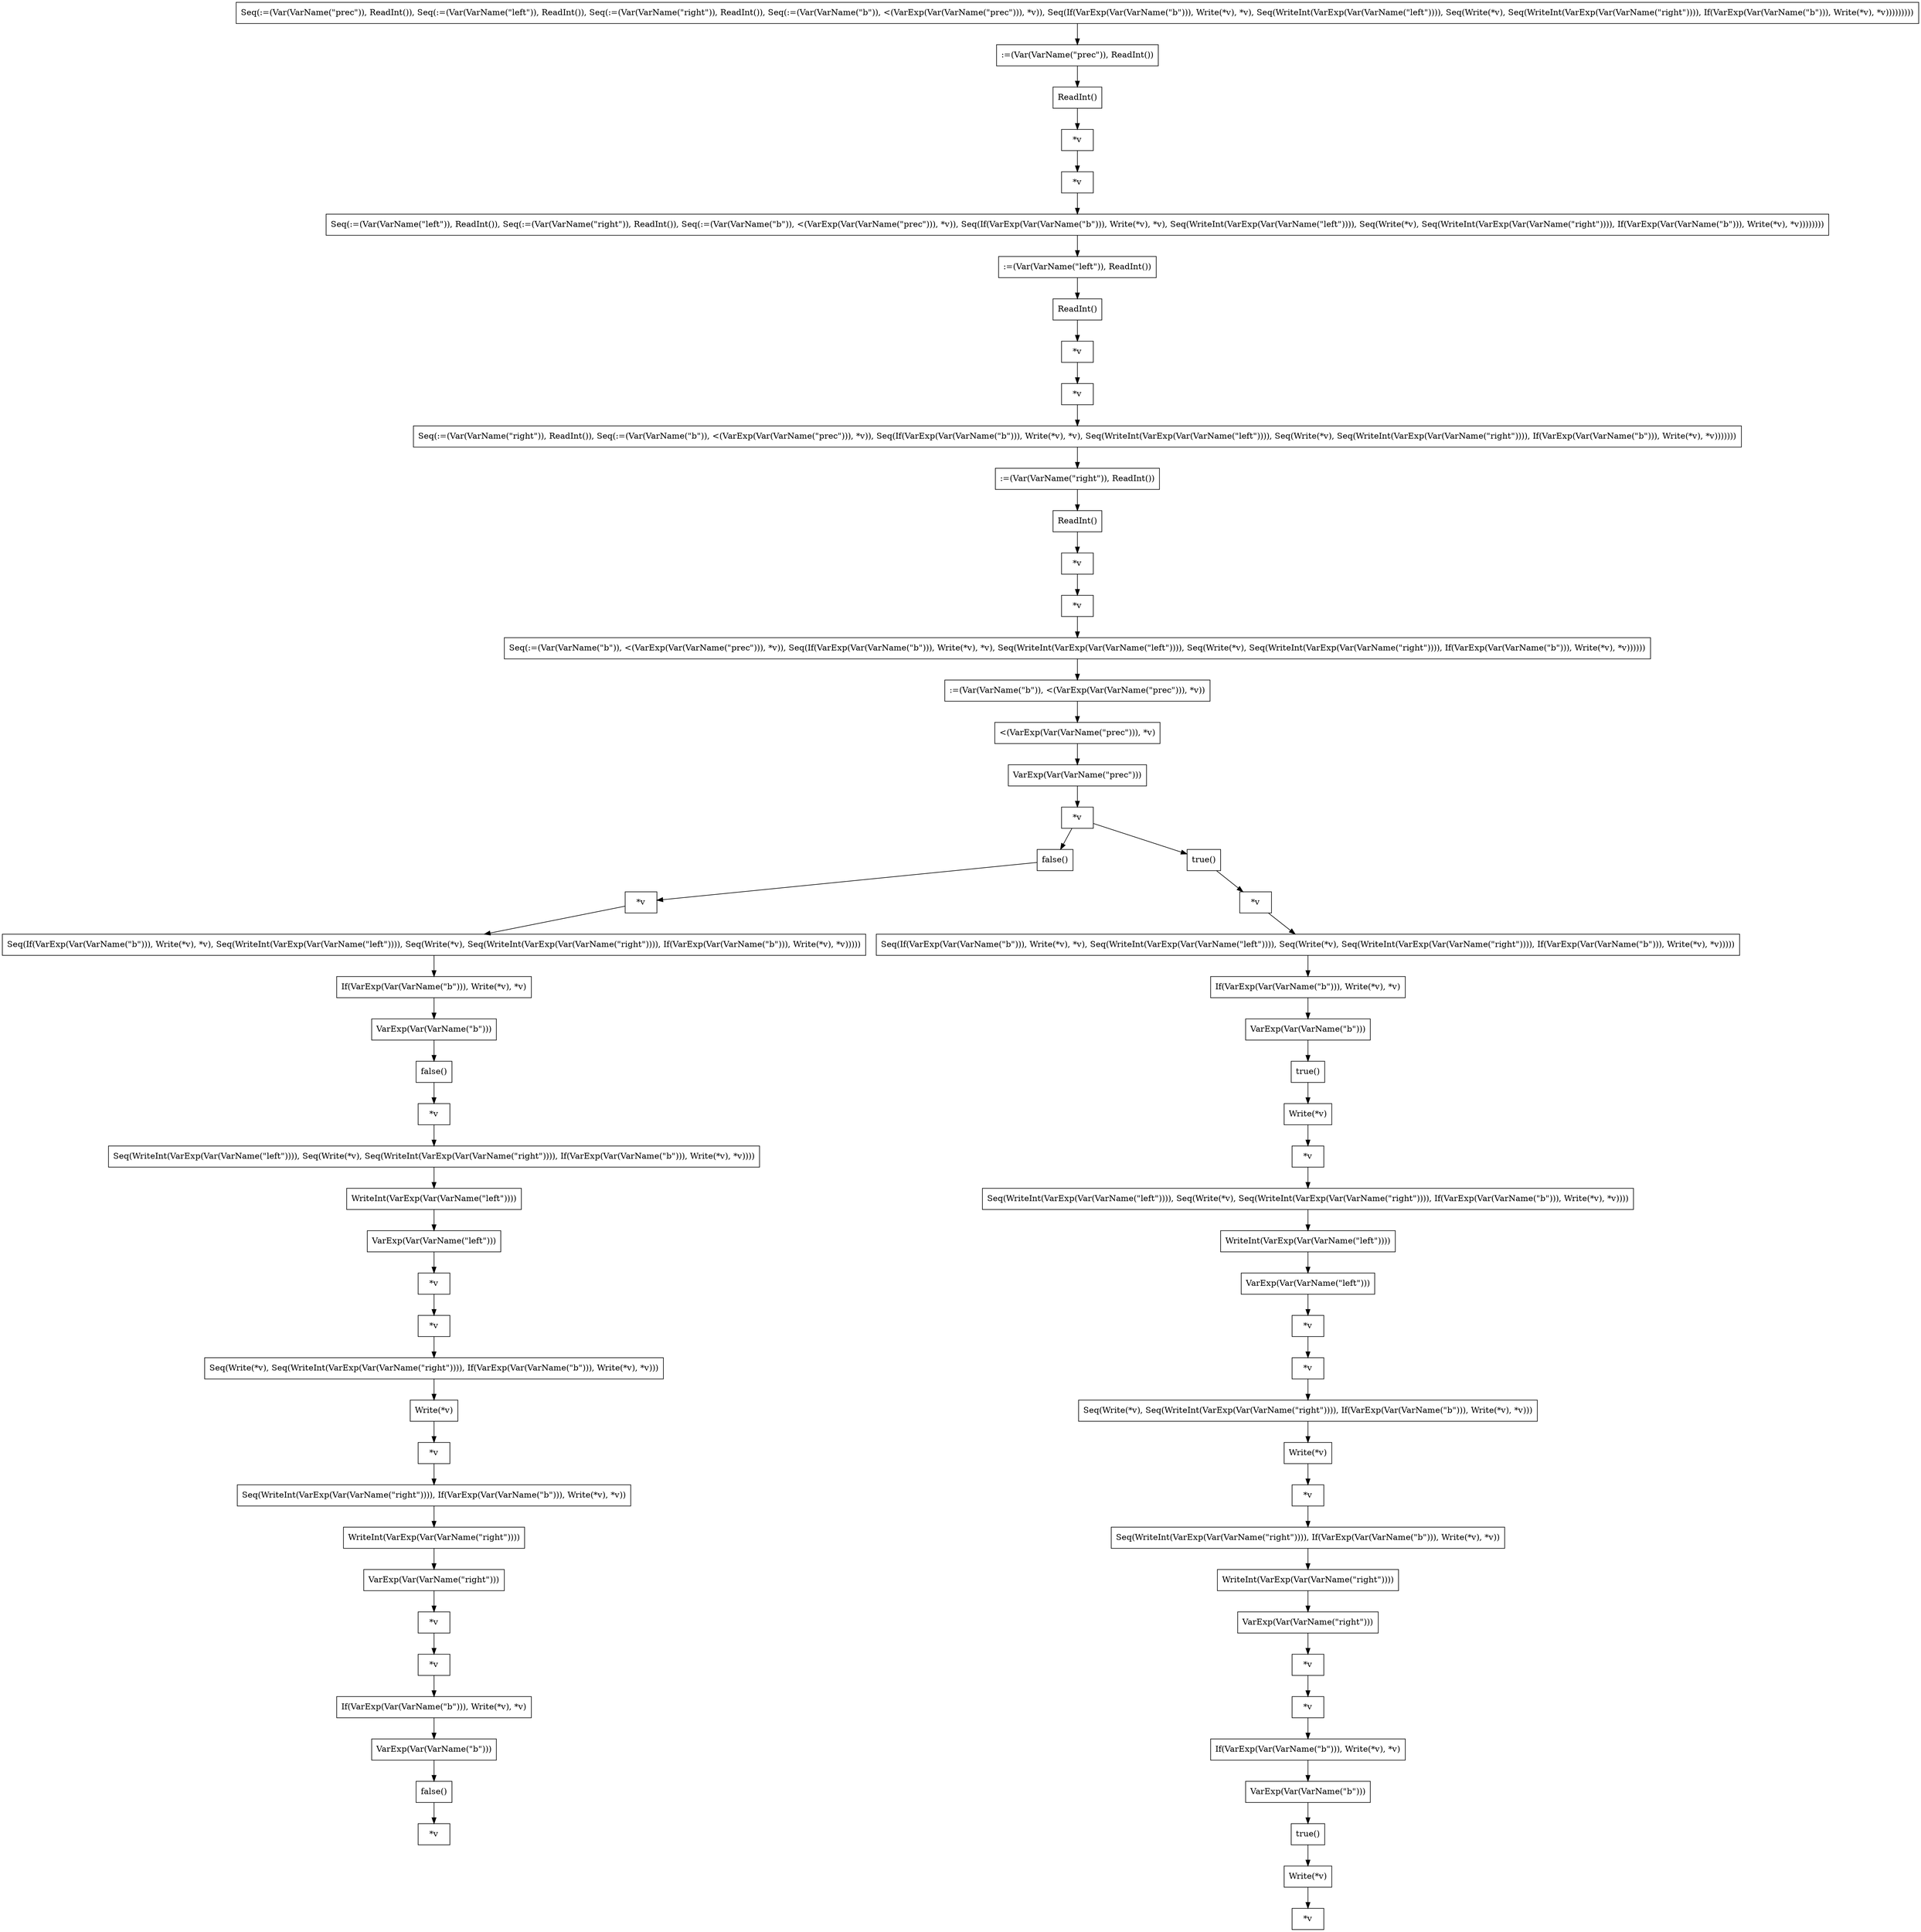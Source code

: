 digraph {
    0 [label="*v",shape=box];
    1 [label="*v",shape=box];
    2 [label="*v",shape=box];
    3 [label="*v",shape=box];
    4 [label="VarExp(Var(VarName(\"right\")))"
      ,shape=box];
    5 [label="VarExp(Var(VarName(\"right\")))"
      ,shape=box];
    6 [label="*v",shape=box];
    7 [label="*v",shape=box];
    8 [label="Seq(:=(Var(VarName(\"right\")), ReadInt()), Seq(:=(Var(VarName(\"b\")), <(VarExp(Var(VarName(\"prec\"))), *v)), Seq(If(VarExp(Var(VarName(\"b\"))), Write(*v), *v), Seq(WriteInt(VarExp(Var(VarName(\"left\")))), Seq(Write(*v), Seq(WriteInt(VarExp(Var(VarName(\"right\")))), If(VarExp(Var(VarName(\"b\"))), Write(*v), *v)))))))"
      ,shape=box];
    9 [label="false()",shape=box];
    10 [label="*v",shape=box];
    11 [label="VarExp(Var(VarName(\"prec\")))"
       ,shape=box];
    12 [label=":=(Var(VarName(\"b\")), <(VarExp(Var(VarName(\"prec\"))), *v))"
       ,shape=box];
    13 [label="<(VarExp(Var(VarName(\"prec\"))), *v)"
       ,shape=box];
    14 [label="true()",shape=box];
    15 [label="*v",shape=box];
    16 [label="*v",shape=box];
    17 [label="WriteInt(VarExp(Var(VarName(\"right\"))))"
       ,shape=box];
    18 [label="WriteInt(VarExp(Var(VarName(\"right\"))))"
       ,shape=box];
    19 [label="Write(*v)"
       ,shape=box];
    20 [label="WriteInt(VarExp(Var(VarName(\"left\"))))"
       ,shape=box];
    21 [label="WriteInt(VarExp(Var(VarName(\"left\"))))"
       ,shape=box];
    22 [label="*v",shape=box];
    23 [label="*v",shape=box];
    24 [label="Seq(:=(Var(VarName(\"b\")), <(VarExp(Var(VarName(\"prec\"))), *v)), Seq(If(VarExp(Var(VarName(\"b\"))), Write(*v), *v), Seq(WriteInt(VarExp(Var(VarName(\"left\")))), Seq(Write(*v), Seq(WriteInt(VarExp(Var(VarName(\"right\")))), If(VarExp(Var(VarName(\"b\"))), Write(*v), *v))))))"
       ,shape=box];
    25 [label="*v",shape=box];
    26 [label="*v",shape=box];
    27 [label="VarExp(Var(VarName(\"left\")))"
       ,shape=box];
    28 [label="VarExp(Var(VarName(\"left\")))"
       ,shape=box];
    29 [label="VarExp(Var(VarName(\"b\")))"
       ,shape=box];
    30 [label="VarExp(Var(VarName(\"b\")))"
       ,shape=box];
    31 [label="*v",shape=box];
    32 [label="Write(*v)"
       ,shape=box];
    33 [label="*v",shape=box];
    34 [label="*v",shape=box];
    35 [label="Write(*v)"
       ,shape=box];
    36 [label="Write(*v)"
       ,shape=box];
    37 [label="Seq(:=(Var(VarName(\"left\")), ReadInt()), Seq(:=(Var(VarName(\"right\")), ReadInt()), Seq(:=(Var(VarName(\"b\")), <(VarExp(Var(VarName(\"prec\"))), *v)), Seq(If(VarExp(Var(VarName(\"b\"))), Write(*v), *v), Seq(WriteInt(VarExp(Var(VarName(\"left\")))), Seq(Write(*v), Seq(WriteInt(VarExp(Var(VarName(\"right\")))), If(VarExp(Var(VarName(\"b\"))), Write(*v), *v))))))))"
       ,shape=box];
    38 [label="*v",shape=box];
    39 [label="ReadInt()"
       ,shape=box];
    40 [label=":=(Var(VarName(\"left\")), ReadInt())"
       ,shape=box];
    41 [label="*v",shape=box];
    42 [label="Seq(If(VarExp(Var(VarName(\"b\"))), Write(*v), *v), Seq(WriteInt(VarExp(Var(VarName(\"left\")))), Seq(Write(*v), Seq(WriteInt(VarExp(Var(VarName(\"right\")))), If(VarExp(Var(VarName(\"b\"))), Write(*v), *v)))))"
       ,shape=box];
    43 [label="Seq(If(VarExp(Var(VarName(\"b\"))), Write(*v), *v), Seq(WriteInt(VarExp(Var(VarName(\"left\")))), Seq(Write(*v), Seq(WriteInt(VarExp(Var(VarName(\"right\")))), If(VarExp(Var(VarName(\"b\"))), Write(*v), *v)))))"
       ,shape=box];
    44 [label="If(VarExp(Var(VarName(\"b\"))), Write(*v), *v)"
       ,shape=box];
    45 [label="If(VarExp(Var(VarName(\"b\"))), Write(*v), *v)"
       ,shape=box];
    46 [label="ReadInt()"
       ,shape=box];
    47 [label="*v",shape=box];
    48 [label=":=(Var(VarName(\"right\")), ReadInt())"
       ,shape=box];
    49 [label="*v",shape=box];
    50 [label="Seq(Write(*v), Seq(WriteInt(VarExp(Var(VarName(\"right\")))), If(VarExp(Var(VarName(\"b\"))), Write(*v), *v)))"
       ,shape=box];
    51 [label="Seq(Write(*v), Seq(WriteInt(VarExp(Var(VarName(\"right\")))), If(VarExp(Var(VarName(\"b\"))), Write(*v), *v)))"
       ,shape=box];
    52 [label="If(VarExp(Var(VarName(\"b\"))), Write(*v), *v)"
       ,shape=box];
    53 [label="If(VarExp(Var(VarName(\"b\"))), Write(*v), *v)"
       ,shape=box];
    54 [label="false()",shape=box];
    55 [label="true()",shape=box];
    56 [label="VarExp(Var(VarName(\"b\")))"
       ,shape=box];
    57 [label="VarExp(Var(VarName(\"b\")))"
       ,shape=box];
    58 [label="true()",shape=box];
    59 [label="ReadInt()"
       ,shape=box];
    60 [label=":=(Var(VarName(\"prec\")), ReadInt())"
       ,shape=box];
    61 [label="*v",shape=box];
    62 [label="false()",shape=box];
    63 [label="*v",shape=box];
    64 [label="*v",shape=box];
    65 [label="Seq(WriteInt(VarExp(Var(VarName(\"right\")))), If(VarExp(Var(VarName(\"b\"))), Write(*v), *v))"
       ,shape=box];
    66 [label="Seq(WriteInt(VarExp(Var(VarName(\"right\")))), If(VarExp(Var(VarName(\"b\"))), Write(*v), *v))"
       ,shape=box];
    67 [label="Seq(:=(Var(VarName(\"prec\")), ReadInt()), Seq(:=(Var(VarName(\"left\")), ReadInt()), Seq(:=(Var(VarName(\"right\")), ReadInt()), Seq(:=(Var(VarName(\"b\")), <(VarExp(Var(VarName(\"prec\"))), *v)), Seq(If(VarExp(Var(VarName(\"b\"))), Write(*v), *v), Seq(WriteInt(VarExp(Var(VarName(\"left\")))), Seq(Write(*v), Seq(WriteInt(VarExp(Var(VarName(\"right\")))), If(VarExp(Var(VarName(\"b\"))), Write(*v), *v)))))))))"
       ,shape=box];
    68 [label="Seq(WriteInt(VarExp(Var(VarName(\"left\")))), Seq(Write(*v), Seq(WriteInt(VarExp(Var(VarName(\"right\")))), If(VarExp(Var(VarName(\"b\"))), Write(*v), *v))))"
       ,shape=box];
    69 [label="Seq(WriteInt(VarExp(Var(VarName(\"left\")))), Seq(Write(*v), Seq(WriteInt(VarExp(Var(VarName(\"right\")))), If(VarExp(Var(VarName(\"b\"))), Write(*v), *v))))"
       ,shape=box];
    2 -> 15 [label="",shape=box];
    3 -> 16 [label="",shape=box];
    4 -> 2 [label="",shape=box];
    5 -> 3 [label="",shape=box];
    6 -> 42 [label="",shape=box];
    7 -> 43 [label="",shape=box];
    8 -> 48 [label="",shape=box];
    9 -> 7 [label="",shape=box];
    10 -> 9 [label="",shape=box];
    10 -> 14 [label="",shape=box];
    11 -> 10 [label="",shape=box];
    12 -> 13 [label="",shape=box];
    13 -> 11 [label="",shape=box];
    14 -> 6 [label="",shape=box];
    15 -> 44 [label="",shape=box];
    16 -> 45 [label="",shape=box];
    17 -> 4 [label="",shape=box];
    18 -> 5 [label="",shape=box];
    19 -> 1 [label="",shape=box];
    20 -> 27 [label="",shape=box];
    21 -> 28 [label="",shape=box];
    22 -> 50 [label="",shape=box];
    23 -> 51 [label="",shape=box];
    24 -> 12 [label="",shape=box];
    25 -> 22 [label="",shape=box];
    26 -> 23 [label="",shape=box];
    27 -> 25 [label="",shape=box];
    28 -> 26 [label="",shape=box];
    29 -> 54 [label="",shape=box];
    30 -> 55 [label="",shape=box];
    31 -> 37 [label="",shape=box];
    32 -> 64 [label="",shape=box];
    33 -> 65 [label="",shape=box];
    34 -> 66 [label="",shape=box];
    35 -> 33 [label="",shape=box];
    36 -> 34 [label="",shape=box];
    37 -> 40 [label="",shape=box];
    38 -> 41 [label="",shape=box];
    39 -> 38 [label="",shape=box];
    40 -> 39 [label="",shape=box];
    41 -> 8 [label="",shape=box];
    42 -> 52 [label="",shape=box];
    43 -> 53 [label="",shape=box];
    44 -> 29 [label="",shape=box];
    45 -> 30 [label="",shape=box];
    46 -> 47 [label="",shape=box];
    47 -> 49 [label="",shape=box];
    48 -> 46 [label="",shape=box];
    49 -> 24 [label="",shape=box];
    50 -> 35 [label="",shape=box];
    51 -> 36 [label="",shape=box];
    52 -> 56 [label="",shape=box];
    53 -> 57 [label="",shape=box];
    54 -> 0 [label="",shape=box];
    55 -> 19 [label="",shape=box];
    56 -> 58 [label="",shape=box];
    57 -> 62 [label="",shape=box];
    58 -> 32 [label="",shape=box];
    59 -> 61 [label="",shape=box];
    60 -> 59 [label="",shape=box];
    61 -> 31 [label="",shape=box];
    62 -> 63 [label="",shape=box];
    63 -> 68 [label="",shape=box];
    64 -> 69 [label="",shape=box];
    65 -> 17 [label="",shape=box];
    66 -> 18 [label="",shape=box];
    67 -> 60 [label="",shape=box];
    68 -> 20 [label="",shape=box];
    69 -> 21 [label="",shape=box];
}
